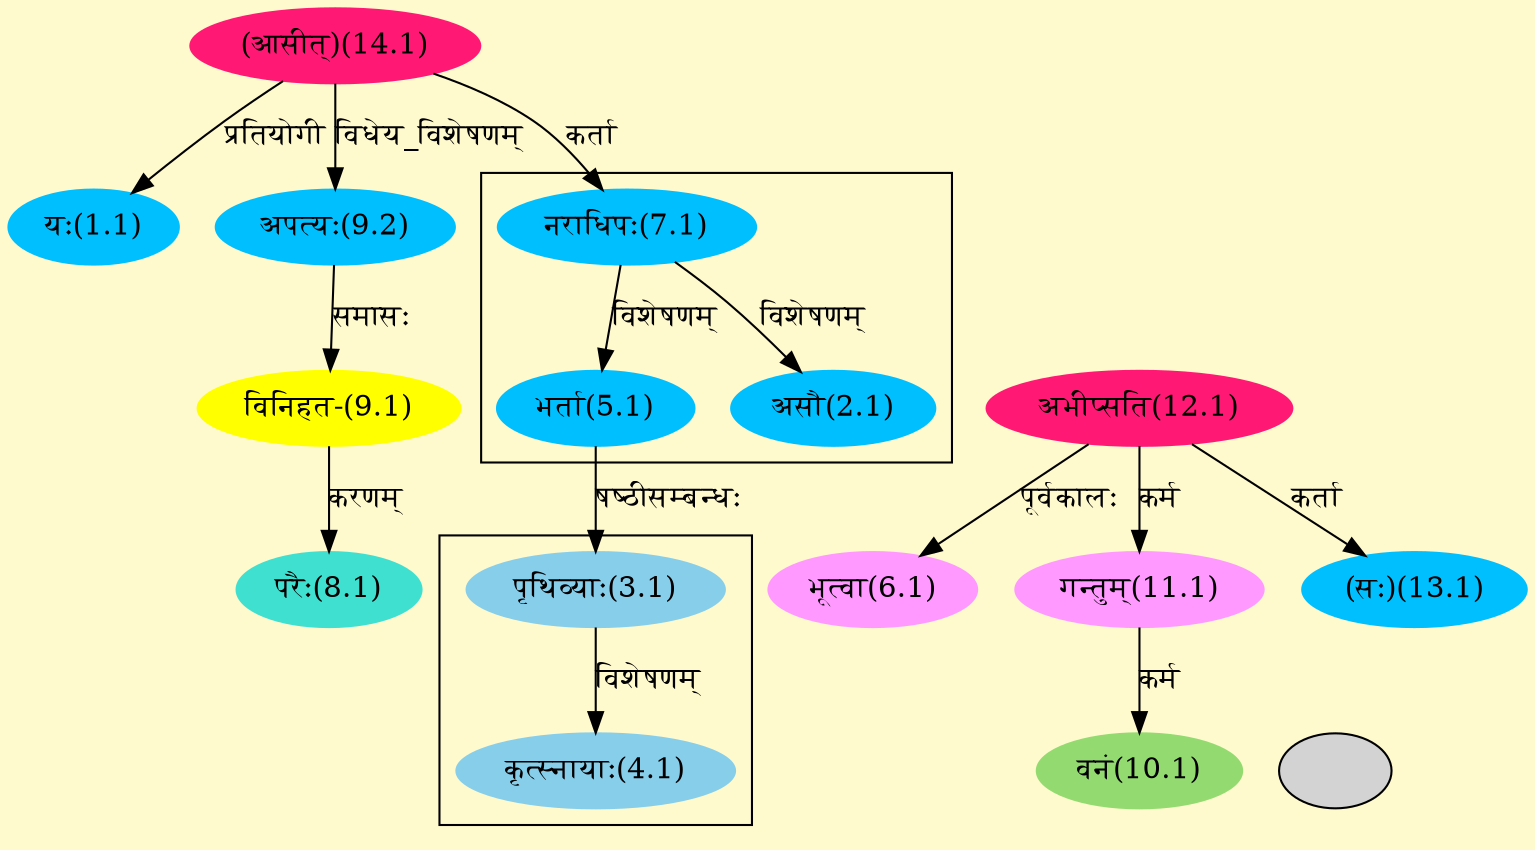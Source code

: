 digraph G{
rankdir=BT;
 compound=true;
 bgcolor="lemonchiffon1";

subgraph cluster_1{
Node2_1 [style=filled, color="#00BFFF" label = "असौ(2.1)"]
Node7_1 [style=filled, color="#00BFFF" label = "नराधिपः(7.1)"]
Node5_1 [style=filled, color="#00BFFF" label = "भर्ता(5.1)"]

}

subgraph cluster_2{
Node4_1 [style=filled, color="#87CEEB" label = "कृत्स्नायाः(4.1)"]
Node3_1 [style=filled, color="#87CEEB" label = "पृथिव्याः(3.1)"]

}
Node1_1 [style=filled, color="#00BFFF" label = "यः(1.1)"]
Node14_1 [style=filled, color="#FF1975" label = "(आसीत्)(14.1)"]
Node3_1 [style=filled, color="#87CEEB" label = "पृथिव्याः(3.1)"]
Node5_1 [style=filled, color="#00BFFF" label = "भर्ता(5.1)"]
Node6_1 [style=filled, color="#FF99FF" label = "भूत्वा(6.1)"]
Node12_1 [style=filled, color="#FF1975" label = "अभीप्सति(12.1)"]
Node7_1 [style=filled, color="#00BFFF" label = "नराधिपः(7.1)"]
Node8_1 [style=filled, color="#40E0D0" label = "परैः(8.1)"]
Node9_1 [style=filled, color="#FFFF00" label = "विनिहत-(9.1)"]
Node9_2 [style=filled, color="#00BFFF" label = "अपत्यः(9.2)"]
Node10_1 [style=filled, color="#93DB70" label = "वनं(10.1)"]
Node11_1 [style=filled, color="#FF99FF" label = "गन्तुम्(11.1)"]
Node121 [style=filled, color="" label = ""]
Node13_1 [style=filled, color="#00BFFF" label = "(सः)(13.1)"]
/* Start of Relations section */

Node1_1 -> Node14_1 [  label="प्रतियोगी"  dir="back" ]
Node2_1 -> Node7_1 [  label="विशेषणम्"  dir="back" ]
Node3_1 -> Node5_1 [  label="षष्ठीसम्बन्धः"  dir="back" ]
Node4_1 -> Node3_1 [  label="विशेषणम्"  dir="back" ]
Node5_1 -> Node7_1 [  label="विशेषणम्"  dir="back" ]
Node6_1 -> Node12_1 [  label="पूर्वकालः"  dir="back" ]
Node7_1 -> Node14_1 [  label="कर्ता"  dir="back" ]
Node8_1 -> Node9_1 [  label="करणम्"  dir="back" ]
Node9_1 -> Node9_2 [  label="समासः"  dir="back" ]
Node9_2 -> Node14_1 [  label="विधेय_विशेषणम्"  dir="back" ]
Node10_1 -> Node11_1 [  label="कर्म"  dir="back" ]
Node11_1 -> Node12_1 [  label="कर्म"  dir="back" ]
Node13_1 -> Node12_1 [  label="कर्ता"  dir="back" ]
}
